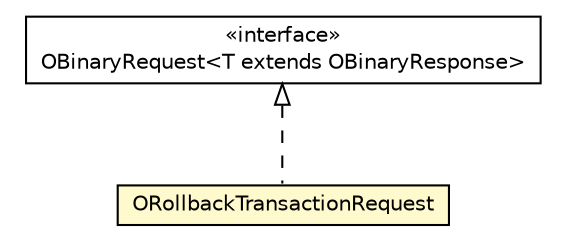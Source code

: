#!/usr/local/bin/dot
#
# Class diagram 
# Generated by UMLGraph version R5_6-24-gf6e263 (http://www.umlgraph.org/)
#

digraph G {
	edge [fontname="Helvetica",fontsize=10,labelfontname="Helvetica",labelfontsize=10];
	node [fontname="Helvetica",fontsize=10,shape=plaintext];
	nodesep=0.25;
	ranksep=0.5;
	// com.orientechnologies.orient.client.remote.OBinaryRequest<T extends com.orientechnologies.orient.client.remote.OBinaryResponse>
	c5657665 [label=<<table title="com.orientechnologies.orient.client.remote.OBinaryRequest" border="0" cellborder="1" cellspacing="0" cellpadding="2" port="p" href="../OBinaryRequest.html">
		<tr><td><table border="0" cellspacing="0" cellpadding="1">
<tr><td align="center" balign="center"> &#171;interface&#187; </td></tr>
<tr><td align="center" balign="center"> OBinaryRequest&lt;T extends OBinaryResponse&gt; </td></tr>
		</table></td></tr>
		</table>>, URL="../OBinaryRequest.html", fontname="Helvetica", fontcolor="black", fontsize=10.0];
	// com.orientechnologies.orient.client.remote.message.ORollbackTransactionRequest
	c5657725 [label=<<table title="com.orientechnologies.orient.client.remote.message.ORollbackTransactionRequest" border="0" cellborder="1" cellspacing="0" cellpadding="2" port="p" bgcolor="lemonChiffon" href="./ORollbackTransactionRequest.html">
		<tr><td><table border="0" cellspacing="0" cellpadding="1">
<tr><td align="center" balign="center"> ORollbackTransactionRequest </td></tr>
		</table></td></tr>
		</table>>, URL="./ORollbackTransactionRequest.html", fontname="Helvetica", fontcolor="black", fontsize=10.0];
	//com.orientechnologies.orient.client.remote.message.ORollbackTransactionRequest implements com.orientechnologies.orient.client.remote.OBinaryRequest<T extends com.orientechnologies.orient.client.remote.OBinaryResponse>
	c5657665:p -> c5657725:p [dir=back,arrowtail=empty,style=dashed];
}

